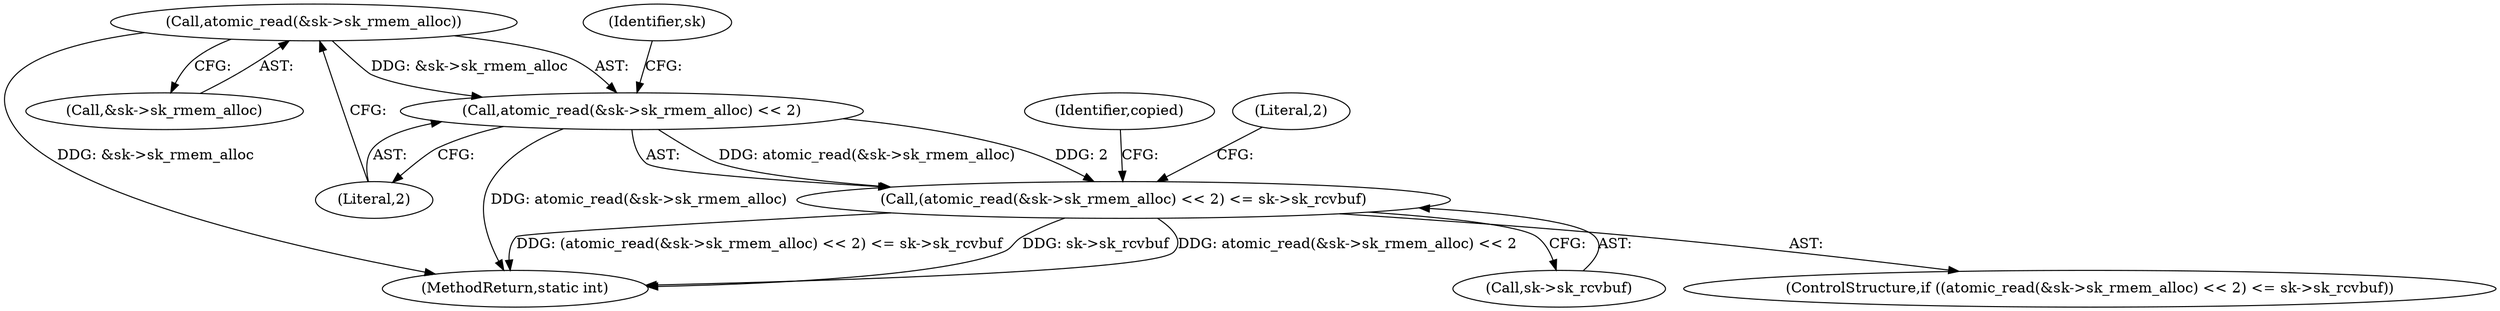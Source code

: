 digraph "0_linux_f3d3342602f8bcbf37d7c46641cb9bca7618eb1c_16@API" {
"1000189" [label="(Call,atomic_read(&sk->sk_rmem_alloc))"];
"1000188" [label="(Call,atomic_read(&sk->sk_rmem_alloc) << 2)"];
"1000187" [label="(Call,(atomic_read(&sk->sk_rmem_alloc) << 2) <= sk->sk_rcvbuf)"];
"1000186" [label="(ControlStructure,if ((atomic_read(&sk->sk_rmem_alloc) << 2) <= sk->sk_rcvbuf))"];
"1000214" [label="(Identifier,copied)"];
"1000187" [label="(Call,(atomic_read(&sk->sk_rmem_alloc) << 2) <= sk->sk_rcvbuf)"];
"1000189" [label="(Call,atomic_read(&sk->sk_rmem_alloc))"];
"1000194" [label="(Literal,2)"];
"1000196" [label="(Identifier,sk)"];
"1000200" [label="(Literal,2)"];
"1000215" [label="(MethodReturn,static int)"];
"1000195" [label="(Call,sk->sk_rcvbuf)"];
"1000190" [label="(Call,&sk->sk_rmem_alloc)"];
"1000188" [label="(Call,atomic_read(&sk->sk_rmem_alloc) << 2)"];
"1000189" -> "1000188"  [label="AST: "];
"1000189" -> "1000190"  [label="CFG: "];
"1000190" -> "1000189"  [label="AST: "];
"1000194" -> "1000189"  [label="CFG: "];
"1000189" -> "1000215"  [label="DDG: &sk->sk_rmem_alloc"];
"1000189" -> "1000188"  [label="DDG: &sk->sk_rmem_alloc"];
"1000188" -> "1000187"  [label="AST: "];
"1000188" -> "1000194"  [label="CFG: "];
"1000194" -> "1000188"  [label="AST: "];
"1000196" -> "1000188"  [label="CFG: "];
"1000188" -> "1000215"  [label="DDG: atomic_read(&sk->sk_rmem_alloc)"];
"1000188" -> "1000187"  [label="DDG: atomic_read(&sk->sk_rmem_alloc)"];
"1000188" -> "1000187"  [label="DDG: 2"];
"1000187" -> "1000186"  [label="AST: "];
"1000187" -> "1000195"  [label="CFG: "];
"1000195" -> "1000187"  [label="AST: "];
"1000200" -> "1000187"  [label="CFG: "];
"1000214" -> "1000187"  [label="CFG: "];
"1000187" -> "1000215"  [label="DDG: atomic_read(&sk->sk_rmem_alloc) << 2"];
"1000187" -> "1000215"  [label="DDG: (atomic_read(&sk->sk_rmem_alloc) << 2) <= sk->sk_rcvbuf"];
"1000187" -> "1000215"  [label="DDG: sk->sk_rcvbuf"];
}
